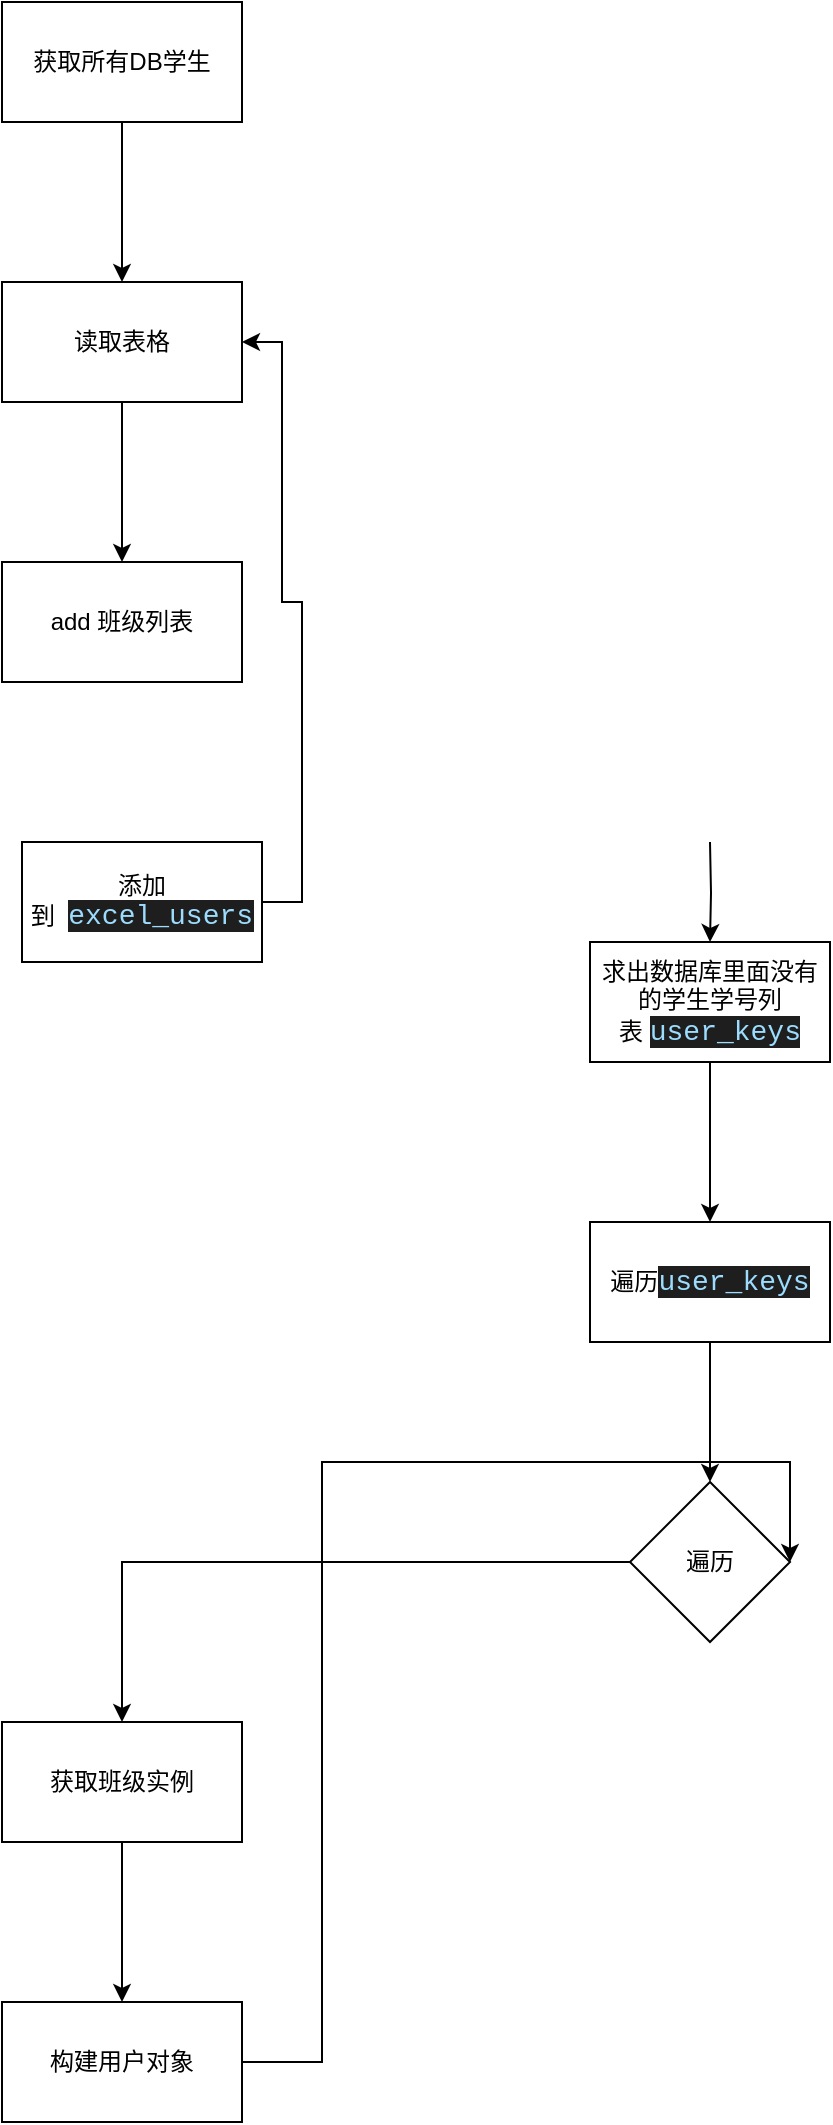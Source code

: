 <mxfile version="13.9.9" type="device"><diagram id="C5RBs43oDa-KdzZeNtuy" name="Page-1"><mxGraphModel dx="1086" dy="806" grid="1" gridSize="10" guides="1" tooltips="1" connect="1" arrows="1" fold="1" page="1" pageScale="1" pageWidth="827" pageHeight="1169" math="0" shadow="0"><root><mxCell id="WIyWlLk6GJQsqaUBKTNV-0"/><mxCell id="WIyWlLk6GJQsqaUBKTNV-1" parent="WIyWlLk6GJQsqaUBKTNV-0"/><mxCell id="cIiICNVNZhv3LRXKmTpU-2" value="" style="edgeStyle=orthogonalEdgeStyle;rounded=0;orthogonalLoop=1;jettySize=auto;html=1;" edge="1" parent="WIyWlLk6GJQsqaUBKTNV-1" source="cIiICNVNZhv3LRXKmTpU-0" target="cIiICNVNZhv3LRXKmTpU-1"><mxGeometry relative="1" as="geometry"/></mxCell><mxCell id="cIiICNVNZhv3LRXKmTpU-0" value="获取所有DB学生" style="rounded=0;whiteSpace=wrap;html=1;" vertex="1" parent="WIyWlLk6GJQsqaUBKTNV-1"><mxGeometry x="120" y="200" width="120" height="60" as="geometry"/></mxCell><mxCell id="cIiICNVNZhv3LRXKmTpU-22" value="" style="edgeStyle=orthogonalEdgeStyle;rounded=0;orthogonalLoop=1;jettySize=auto;html=1;" edge="1" parent="WIyWlLk6GJQsqaUBKTNV-1" source="cIiICNVNZhv3LRXKmTpU-1" target="cIiICNVNZhv3LRXKmTpU-21"><mxGeometry relative="1" as="geometry"/></mxCell><mxCell id="cIiICNVNZhv3LRXKmTpU-1" value="读取表格" style="rounded=0;whiteSpace=wrap;html=1;" vertex="1" parent="WIyWlLk6GJQsqaUBKTNV-1"><mxGeometry x="120" y="340" width="120" height="60" as="geometry"/></mxCell><mxCell id="cIiICNVNZhv3LRXKmTpU-5" style="edgeStyle=orthogonalEdgeStyle;rounded=0;orthogonalLoop=1;jettySize=auto;html=1;entryX=1;entryY=0.5;entryDx=0;entryDy=0;" edge="1" parent="WIyWlLk6GJQsqaUBKTNV-1" source="cIiICNVNZhv3LRXKmTpU-3" target="cIiICNVNZhv3LRXKmTpU-1"><mxGeometry relative="1" as="geometry"><Array as="points"><mxPoint x="270" y="650"/><mxPoint x="270" y="500"/><mxPoint x="260" y="500"/><mxPoint x="260" y="370"/></Array></mxGeometry></mxCell><mxCell id="cIiICNVNZhv3LRXKmTpU-8" value="" style="edgeStyle=orthogonalEdgeStyle;rounded=0;orthogonalLoop=1;jettySize=auto;html=1;" edge="1" parent="WIyWlLk6GJQsqaUBKTNV-1" target="cIiICNVNZhv3LRXKmTpU-7"><mxGeometry relative="1" as="geometry"><mxPoint x="474" y="620" as="sourcePoint"/></mxGeometry></mxCell><mxCell id="cIiICNVNZhv3LRXKmTpU-3" value="添加到&amp;nbsp;&amp;nbsp;&lt;span style=&quot;color: rgb(156 , 220 , 254) ; background-color: rgb(30 , 30 , 30) ; font-family: &amp;#34;consolas&amp;#34; , &amp;#34;courier new&amp;#34; , monospace ; font-size: 14px&quot;&gt;excel_users&lt;/span&gt;" style="rounded=0;whiteSpace=wrap;html=1;" vertex="1" parent="WIyWlLk6GJQsqaUBKTNV-1"><mxGeometry x="130" y="620" width="120" height="60" as="geometry"/></mxCell><mxCell id="cIiICNVNZhv3LRXKmTpU-10" value="" style="edgeStyle=orthogonalEdgeStyle;rounded=0;orthogonalLoop=1;jettySize=auto;html=1;" edge="1" parent="WIyWlLk6GJQsqaUBKTNV-1" source="cIiICNVNZhv3LRXKmTpU-7" target="cIiICNVNZhv3LRXKmTpU-9"><mxGeometry relative="1" as="geometry"/></mxCell><mxCell id="cIiICNVNZhv3LRXKmTpU-7" value="求出数据库里面没有的学生学号列表&amp;nbsp;&lt;span style=&quot;color: rgb(156 , 220 , 254) ; background-color: rgb(30 , 30 , 30) ; font-family: &amp;#34;consolas&amp;#34; , &amp;#34;courier new&amp;#34; , monospace ; font-size: 14px&quot;&gt;user_keys&lt;/span&gt;" style="rounded=0;whiteSpace=wrap;html=1;" vertex="1" parent="WIyWlLk6GJQsqaUBKTNV-1"><mxGeometry x="414" y="670" width="120" height="60" as="geometry"/></mxCell><mxCell id="cIiICNVNZhv3LRXKmTpU-14" value="" style="edgeStyle=orthogonalEdgeStyle;rounded=0;orthogonalLoop=1;jettySize=auto;html=1;" edge="1" parent="WIyWlLk6GJQsqaUBKTNV-1" source="cIiICNVNZhv3LRXKmTpU-9" target="cIiICNVNZhv3LRXKmTpU-13"><mxGeometry relative="1" as="geometry"/></mxCell><mxCell id="cIiICNVNZhv3LRXKmTpU-9" value="遍历&lt;span style=&quot;color: rgb(156 , 220 , 254) ; background-color: rgb(30 , 30 , 30) ; font-family: &amp;#34;consolas&amp;#34; , &amp;#34;courier new&amp;#34; , monospace ; font-size: 14px&quot;&gt;user_keys&lt;/span&gt;" style="rounded=0;whiteSpace=wrap;html=1;" vertex="1" parent="WIyWlLk6GJQsqaUBKTNV-1"><mxGeometry x="414" y="810" width="120" height="60" as="geometry"/></mxCell><mxCell id="cIiICNVNZhv3LRXKmTpU-16" value="" style="edgeStyle=orthogonalEdgeStyle;rounded=0;orthogonalLoop=1;jettySize=auto;html=1;" edge="1" parent="WIyWlLk6GJQsqaUBKTNV-1" source="cIiICNVNZhv3LRXKmTpU-13" target="cIiICNVNZhv3LRXKmTpU-15"><mxGeometry relative="1" as="geometry"/></mxCell><mxCell id="cIiICNVNZhv3LRXKmTpU-13" value="遍历" style="rhombus;whiteSpace=wrap;html=1;rounded=0;" vertex="1" parent="WIyWlLk6GJQsqaUBKTNV-1"><mxGeometry x="434" y="940" width="80" height="80" as="geometry"/></mxCell><mxCell id="cIiICNVNZhv3LRXKmTpU-18" value="" style="edgeStyle=orthogonalEdgeStyle;rounded=0;orthogonalLoop=1;jettySize=auto;html=1;" edge="1" parent="WIyWlLk6GJQsqaUBKTNV-1" source="cIiICNVNZhv3LRXKmTpU-15" target="cIiICNVNZhv3LRXKmTpU-17"><mxGeometry relative="1" as="geometry"/></mxCell><mxCell id="cIiICNVNZhv3LRXKmTpU-15" value="获取班级实例" style="whiteSpace=wrap;html=1;rounded=0;" vertex="1" parent="WIyWlLk6GJQsqaUBKTNV-1"><mxGeometry x="120" y="1060" width="120" height="60" as="geometry"/></mxCell><mxCell id="cIiICNVNZhv3LRXKmTpU-19" style="edgeStyle=orthogonalEdgeStyle;rounded=0;orthogonalLoop=1;jettySize=auto;html=1;entryX=1;entryY=0.5;entryDx=0;entryDy=0;" edge="1" parent="WIyWlLk6GJQsqaUBKTNV-1" source="cIiICNVNZhv3LRXKmTpU-17" target="cIiICNVNZhv3LRXKmTpU-13"><mxGeometry relative="1" as="geometry"><mxPoint x="290" y="1050" as="targetPoint"/><Array as="points"><mxPoint x="280" y="1230"/><mxPoint x="280" y="930"/></Array></mxGeometry></mxCell><mxCell id="cIiICNVNZhv3LRXKmTpU-17" value="构建用户对象" style="whiteSpace=wrap;html=1;rounded=0;" vertex="1" parent="WIyWlLk6GJQsqaUBKTNV-1"><mxGeometry x="120" y="1200" width="120" height="60" as="geometry"/></mxCell><mxCell id="cIiICNVNZhv3LRXKmTpU-21" value="add 班级列表" style="rounded=0;whiteSpace=wrap;html=1;" vertex="1" parent="WIyWlLk6GJQsqaUBKTNV-1"><mxGeometry x="120" y="480" width="120" height="60" as="geometry"/></mxCell></root></mxGraphModel></diagram></mxfile>